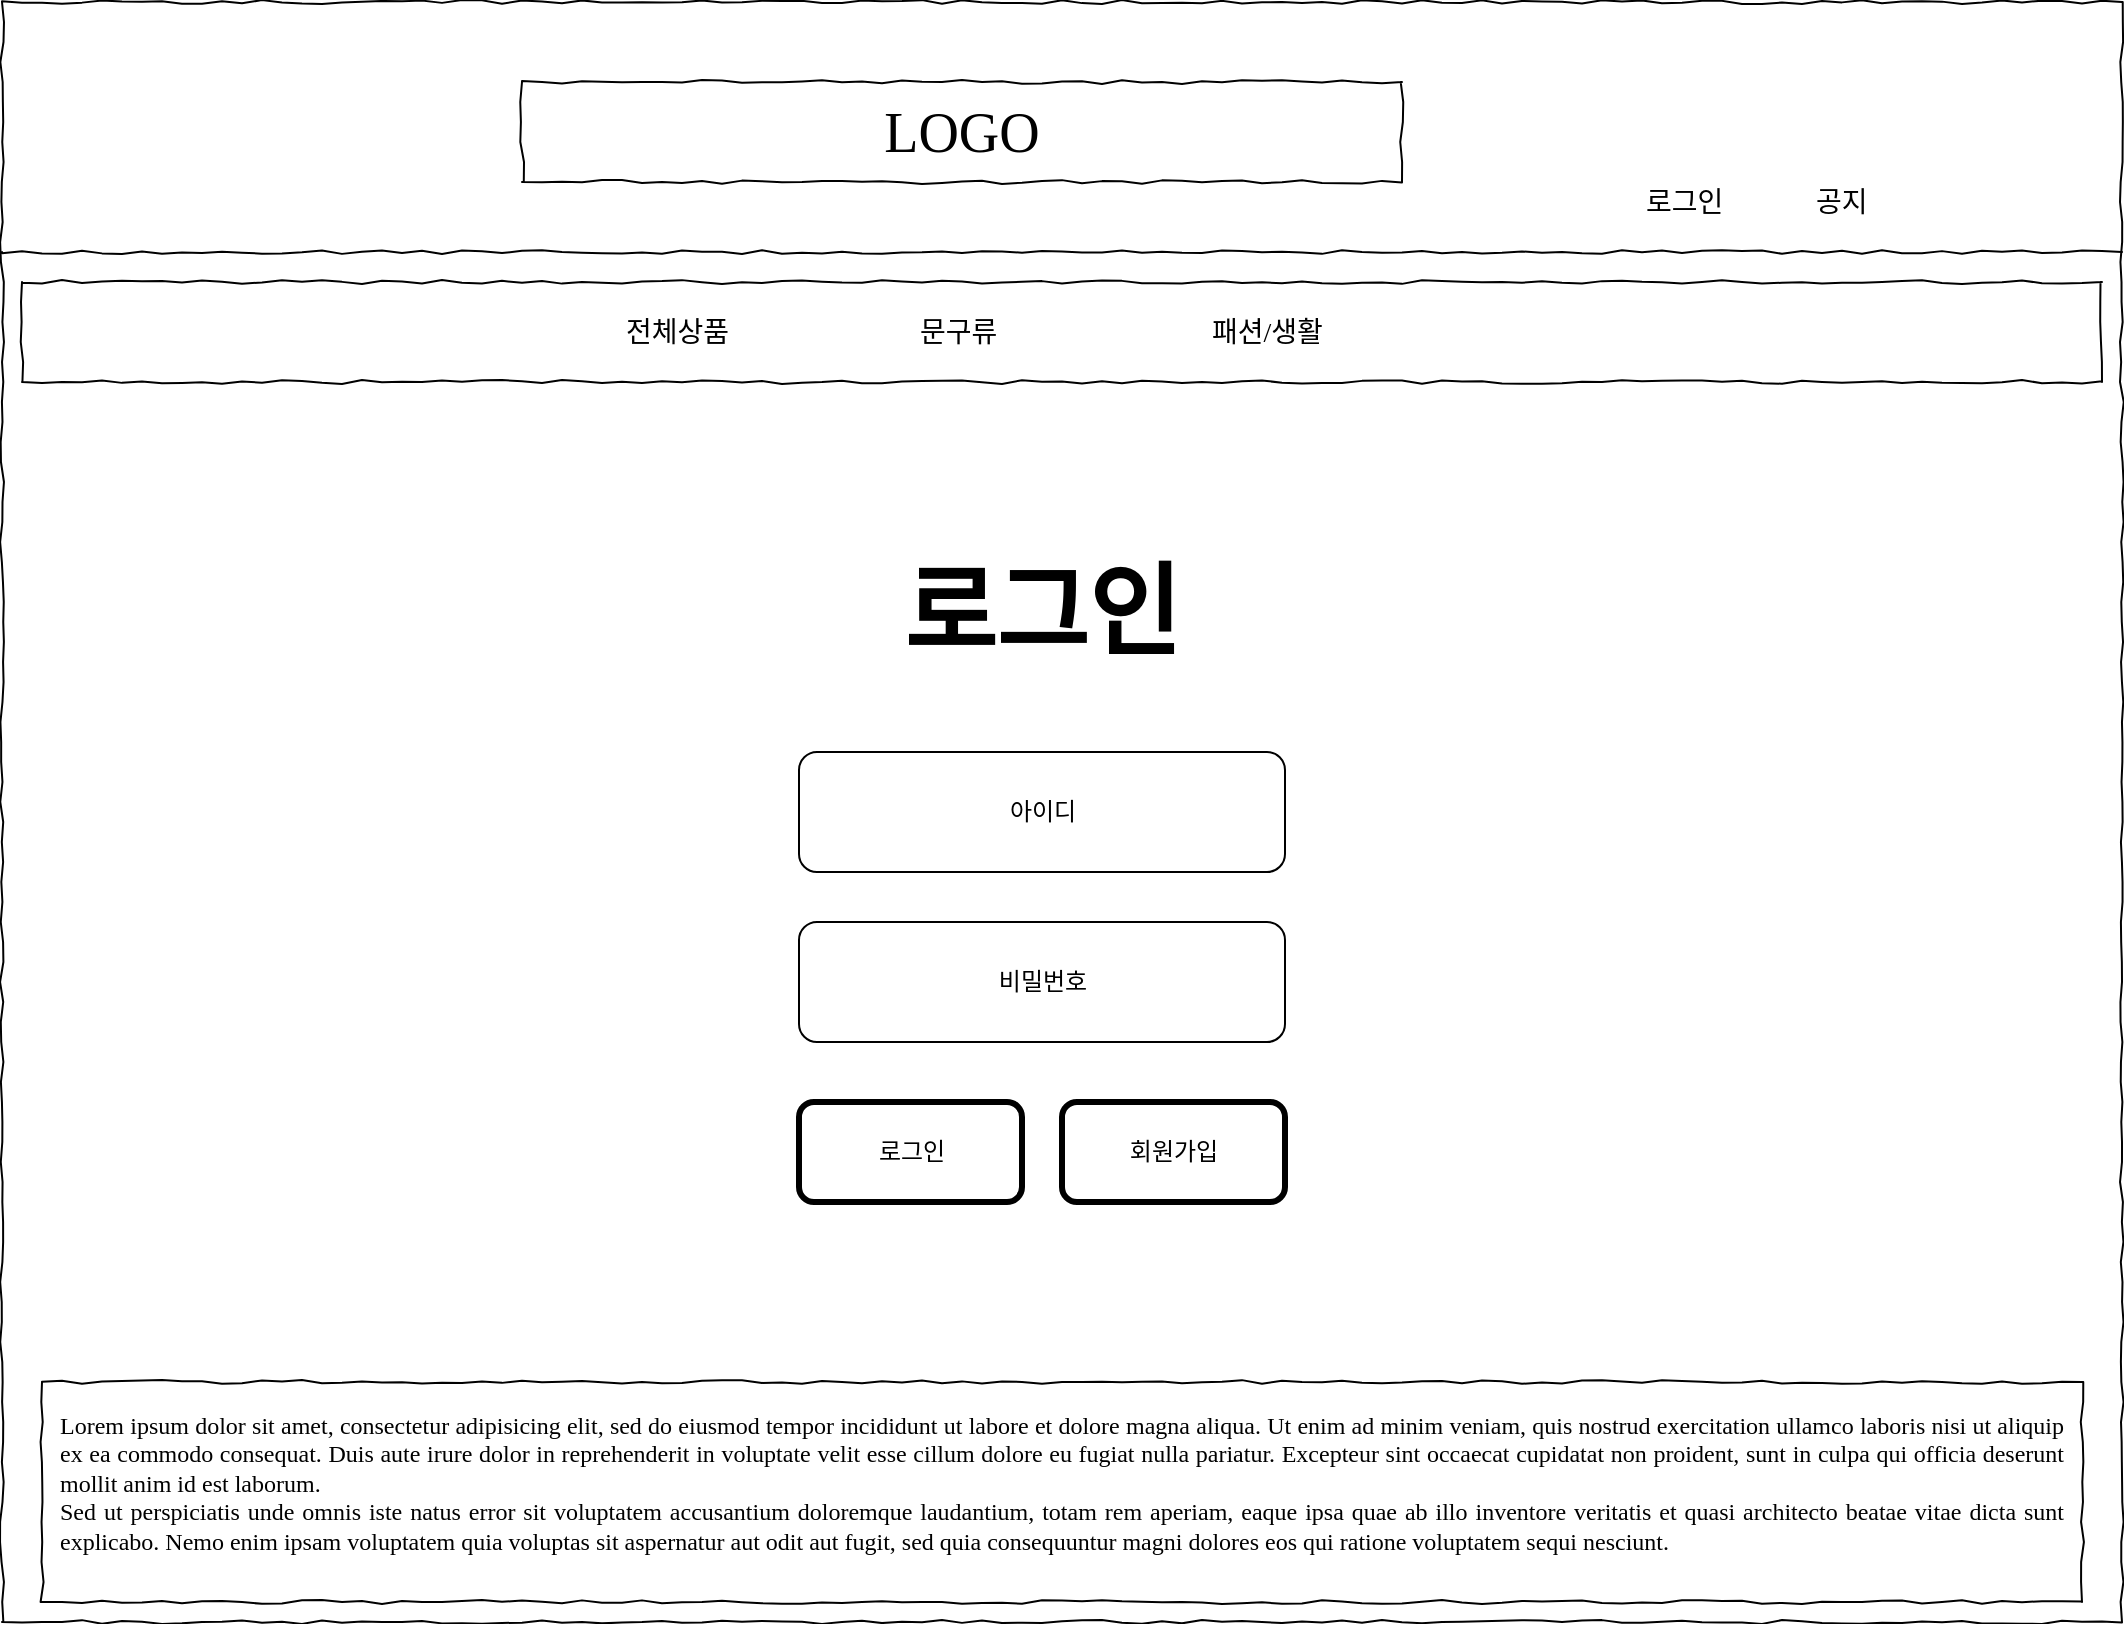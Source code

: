 <mxfile version="13.6.2" type="github">
  <diagram id="kkl9ts8XTxJcnTjZwFCo" name="Page-1">
    <mxGraphModel dx="1422" dy="762" grid="1" gridSize="10" guides="1" tooltips="1" connect="1" arrows="1" fold="1" page="1" pageScale="1" pageWidth="827" pageHeight="1169" math="0" shadow="0">
      <root>
        <mxCell id="0" />
        <mxCell id="1" parent="0" />
        <mxCell id="JuNf9RPeR6IXDsOD4iHM-1" value="" style="whiteSpace=wrap;html=1;rounded=0;shadow=0;labelBackgroundColor=none;strokeColor=#000000;strokeWidth=1;fillColor=none;fontFamily=Verdana;fontSize=12;fontColor=#000000;align=center;comic=1;" vertex="1" parent="1">
          <mxGeometry x="20" y="20" width="1060" height="810" as="geometry" />
        </mxCell>
        <mxCell id="JuNf9RPeR6IXDsOD4iHM-2" value="LOGO" style="whiteSpace=wrap;html=1;rounded=0;shadow=0;labelBackgroundColor=none;strokeWidth=1;fontFamily=Verdana;fontSize=28;align=center;comic=1;" vertex="1" parent="1">
          <mxGeometry x="280" y="60" width="440" height="50" as="geometry" />
        </mxCell>
        <mxCell id="JuNf9RPeR6IXDsOD4iHM-3" value="로그인" style="text;html=1;points=[];align=left;verticalAlign=top;spacingTop=-4;fontSize=14;fontFamily=Verdana" vertex="1" parent="1">
          <mxGeometry x="840" y="110" width="60" height="20" as="geometry" />
        </mxCell>
        <mxCell id="JuNf9RPeR6IXDsOD4iHM-4" value="공지" style="text;html=1;points=[];align=left;verticalAlign=top;spacingTop=-4;fontSize=14;fontFamily=Verdana" vertex="1" parent="1">
          <mxGeometry x="925" y="110" width="60" height="20" as="geometry" />
        </mxCell>
        <mxCell id="JuNf9RPeR6IXDsOD4iHM-5" value="" style="line;strokeWidth=1;html=1;rounded=0;shadow=0;labelBackgroundColor=none;fillColor=none;fontFamily=Verdana;fontSize=14;fontColor=#000000;align=center;comic=1;" vertex="1" parent="1">
          <mxGeometry x="20" y="140" width="1060" height="10" as="geometry" />
        </mxCell>
        <mxCell id="JuNf9RPeR6IXDsOD4iHM-6" value="" style="whiteSpace=wrap;html=1;rounded=0;shadow=0;labelBackgroundColor=none;strokeWidth=1;fillColor=none;fontFamily=Verdana;fontSize=12;align=center;comic=1;" vertex="1" parent="1">
          <mxGeometry x="30" y="160" width="1040" height="50" as="geometry" />
        </mxCell>
        <mxCell id="JuNf9RPeR6IXDsOD4iHM-7" value="전체상품" style="text;html=1;points=[];align=left;verticalAlign=top;spacingTop=-4;fontSize=14;fontFamily=Verdana" vertex="1" parent="1">
          <mxGeometry x="330" y="175" width="60" height="20" as="geometry" />
        </mxCell>
        <mxCell id="JuNf9RPeR6IXDsOD4iHM-8" value="문구류" style="text;html=1;points=[];align=left;verticalAlign=top;spacingTop=-4;fontSize=14;fontFamily=Verdana" vertex="1" parent="1">
          <mxGeometry x="477" y="175" width="60" height="20" as="geometry" />
        </mxCell>
        <mxCell id="JuNf9RPeR6IXDsOD4iHM-9" value="패션/생활" style="text;html=1;points=[];align=left;verticalAlign=top;spacingTop=-4;fontSize=14;fontFamily=Verdana" vertex="1" parent="1">
          <mxGeometry x="623" y="175" width="60" height="20" as="geometry" />
        </mxCell>
        <mxCell id="JuNf9RPeR6IXDsOD4iHM-10" value="&lt;div style=&quot;text-align: justify&quot;&gt;&lt;span&gt;Lorem ipsum dolor sit amet, consectetur adipisicing elit, sed do eiusmod tempor incididunt ut labore et dolore magna aliqua. Ut enim ad minim veniam, quis nostrud exercitation ullamco laboris nisi ut aliquip ex ea commodo consequat. Duis aute irure dolor in reprehenderit in voluptate velit esse cillum dolore eu fugiat nulla pariatur. Excepteur sint occaecat cupidatat non proident, sunt in culpa qui officia deserunt mollit anim id est laborum.&lt;/span&gt;&lt;/div&gt;&lt;div style=&quot;text-align: justify&quot;&gt;&lt;span&gt;Sed ut perspiciatis unde omnis iste natus error sit voluptatem accusantium doloremque laudantium, totam rem aperiam, eaque ipsa quae ab illo inventore veritatis et quasi architecto beatae vitae dicta sunt explicabo. Nemo enim ipsam voluptatem quia voluptas sit aspernatur aut odit aut fugit, sed quia consequuntur magni dolores eos qui ratione voluptatem sequi nesciunt.&amp;nbsp;&lt;/span&gt;&lt;/div&gt;" style="whiteSpace=wrap;html=1;rounded=0;shadow=0;labelBackgroundColor=none;strokeWidth=1;fillColor=none;fontFamily=Verdana;fontSize=12;align=center;verticalAlign=top;spacing=10;comic=1;" vertex="1" parent="1">
          <mxGeometry x="40" y="710" width="1020" height="110" as="geometry" />
        </mxCell>
        <mxCell id="JuNf9RPeR6IXDsOD4iHM-24" value="아이디" style="rounded=1;whiteSpace=wrap;html=1;" vertex="1" parent="1">
          <mxGeometry x="418.5" y="395" width="243" height="60" as="geometry" />
        </mxCell>
        <mxCell id="JuNf9RPeR6IXDsOD4iHM-25" value="&lt;font style=&quot;font-size: 50px&quot;&gt;&lt;b&gt;로그인&lt;/b&gt;&lt;/font&gt;" style="text;html=1;strokeColor=none;fillColor=none;align=center;verticalAlign=middle;whiteSpace=wrap;rounded=0;" vertex="1" parent="1">
          <mxGeometry x="360" y="280" width="360" height="90" as="geometry" />
        </mxCell>
        <mxCell id="JuNf9RPeR6IXDsOD4iHM-26" value="비밀번호" style="rounded=1;whiteSpace=wrap;html=1;" vertex="1" parent="1">
          <mxGeometry x="418.5" y="480" width="243" height="60" as="geometry" />
        </mxCell>
        <mxCell id="JuNf9RPeR6IXDsOD4iHM-27" value="로그인" style="shape=ext;rounded=1;html=1;whiteSpace=wrap;strokeWidth=3;" vertex="1" parent="1">
          <mxGeometry x="418.5" y="570" width="111.5" height="50" as="geometry" />
        </mxCell>
        <mxCell id="JuNf9RPeR6IXDsOD4iHM-28" value="회원가입" style="shape=ext;rounded=1;html=1;whiteSpace=wrap;strokeWidth=3;" vertex="1" parent="1">
          <mxGeometry x="550" y="570" width="111.5" height="50" as="geometry" />
        </mxCell>
      </root>
    </mxGraphModel>
  </diagram>
</mxfile>
